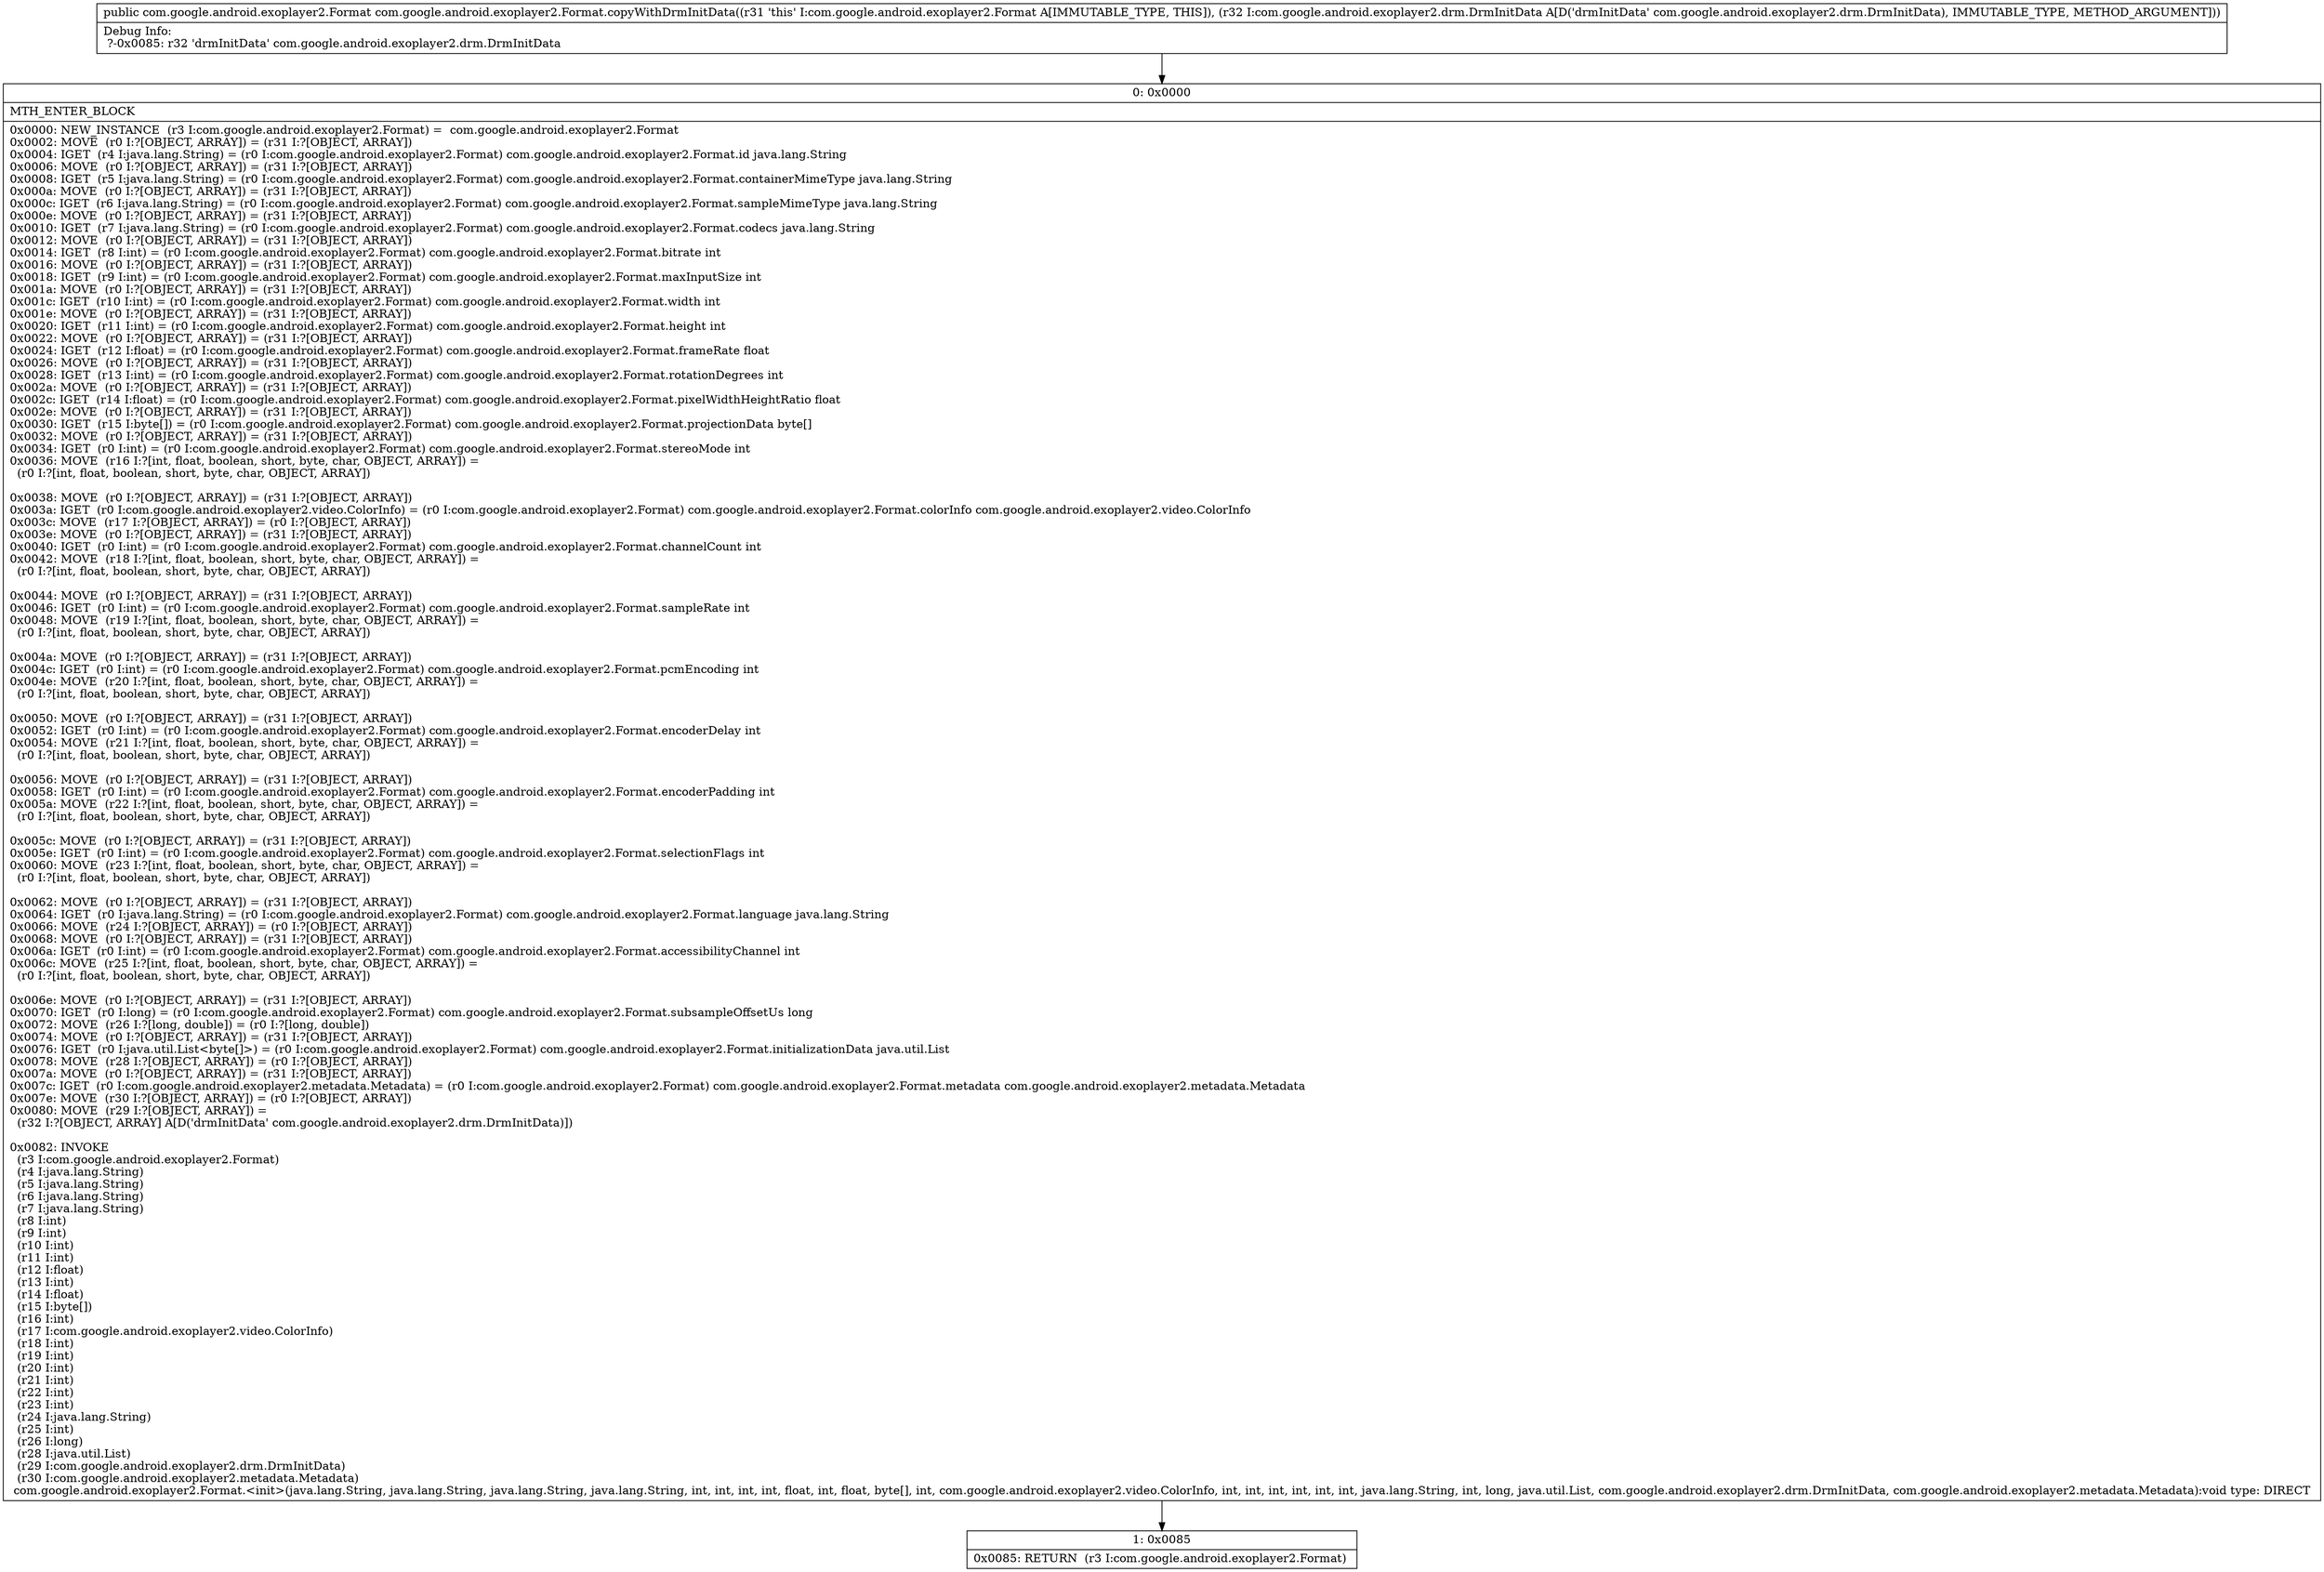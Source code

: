 digraph "CFG forcom.google.android.exoplayer2.Format.copyWithDrmInitData(Lcom\/google\/android\/exoplayer2\/drm\/DrmInitData;)Lcom\/google\/android\/exoplayer2\/Format;" {
Node_0 [shape=record,label="{0\:\ 0x0000|MTH_ENTER_BLOCK\l|0x0000: NEW_INSTANCE  (r3 I:com.google.android.exoplayer2.Format) =  com.google.android.exoplayer2.Format \l0x0002: MOVE  (r0 I:?[OBJECT, ARRAY]) = (r31 I:?[OBJECT, ARRAY]) \l0x0004: IGET  (r4 I:java.lang.String) = (r0 I:com.google.android.exoplayer2.Format) com.google.android.exoplayer2.Format.id java.lang.String \l0x0006: MOVE  (r0 I:?[OBJECT, ARRAY]) = (r31 I:?[OBJECT, ARRAY]) \l0x0008: IGET  (r5 I:java.lang.String) = (r0 I:com.google.android.exoplayer2.Format) com.google.android.exoplayer2.Format.containerMimeType java.lang.String \l0x000a: MOVE  (r0 I:?[OBJECT, ARRAY]) = (r31 I:?[OBJECT, ARRAY]) \l0x000c: IGET  (r6 I:java.lang.String) = (r0 I:com.google.android.exoplayer2.Format) com.google.android.exoplayer2.Format.sampleMimeType java.lang.String \l0x000e: MOVE  (r0 I:?[OBJECT, ARRAY]) = (r31 I:?[OBJECT, ARRAY]) \l0x0010: IGET  (r7 I:java.lang.String) = (r0 I:com.google.android.exoplayer2.Format) com.google.android.exoplayer2.Format.codecs java.lang.String \l0x0012: MOVE  (r0 I:?[OBJECT, ARRAY]) = (r31 I:?[OBJECT, ARRAY]) \l0x0014: IGET  (r8 I:int) = (r0 I:com.google.android.exoplayer2.Format) com.google.android.exoplayer2.Format.bitrate int \l0x0016: MOVE  (r0 I:?[OBJECT, ARRAY]) = (r31 I:?[OBJECT, ARRAY]) \l0x0018: IGET  (r9 I:int) = (r0 I:com.google.android.exoplayer2.Format) com.google.android.exoplayer2.Format.maxInputSize int \l0x001a: MOVE  (r0 I:?[OBJECT, ARRAY]) = (r31 I:?[OBJECT, ARRAY]) \l0x001c: IGET  (r10 I:int) = (r0 I:com.google.android.exoplayer2.Format) com.google.android.exoplayer2.Format.width int \l0x001e: MOVE  (r0 I:?[OBJECT, ARRAY]) = (r31 I:?[OBJECT, ARRAY]) \l0x0020: IGET  (r11 I:int) = (r0 I:com.google.android.exoplayer2.Format) com.google.android.exoplayer2.Format.height int \l0x0022: MOVE  (r0 I:?[OBJECT, ARRAY]) = (r31 I:?[OBJECT, ARRAY]) \l0x0024: IGET  (r12 I:float) = (r0 I:com.google.android.exoplayer2.Format) com.google.android.exoplayer2.Format.frameRate float \l0x0026: MOVE  (r0 I:?[OBJECT, ARRAY]) = (r31 I:?[OBJECT, ARRAY]) \l0x0028: IGET  (r13 I:int) = (r0 I:com.google.android.exoplayer2.Format) com.google.android.exoplayer2.Format.rotationDegrees int \l0x002a: MOVE  (r0 I:?[OBJECT, ARRAY]) = (r31 I:?[OBJECT, ARRAY]) \l0x002c: IGET  (r14 I:float) = (r0 I:com.google.android.exoplayer2.Format) com.google.android.exoplayer2.Format.pixelWidthHeightRatio float \l0x002e: MOVE  (r0 I:?[OBJECT, ARRAY]) = (r31 I:?[OBJECT, ARRAY]) \l0x0030: IGET  (r15 I:byte[]) = (r0 I:com.google.android.exoplayer2.Format) com.google.android.exoplayer2.Format.projectionData byte[] \l0x0032: MOVE  (r0 I:?[OBJECT, ARRAY]) = (r31 I:?[OBJECT, ARRAY]) \l0x0034: IGET  (r0 I:int) = (r0 I:com.google.android.exoplayer2.Format) com.google.android.exoplayer2.Format.stereoMode int \l0x0036: MOVE  (r16 I:?[int, float, boolean, short, byte, char, OBJECT, ARRAY]) = \l  (r0 I:?[int, float, boolean, short, byte, char, OBJECT, ARRAY])\l \l0x0038: MOVE  (r0 I:?[OBJECT, ARRAY]) = (r31 I:?[OBJECT, ARRAY]) \l0x003a: IGET  (r0 I:com.google.android.exoplayer2.video.ColorInfo) = (r0 I:com.google.android.exoplayer2.Format) com.google.android.exoplayer2.Format.colorInfo com.google.android.exoplayer2.video.ColorInfo \l0x003c: MOVE  (r17 I:?[OBJECT, ARRAY]) = (r0 I:?[OBJECT, ARRAY]) \l0x003e: MOVE  (r0 I:?[OBJECT, ARRAY]) = (r31 I:?[OBJECT, ARRAY]) \l0x0040: IGET  (r0 I:int) = (r0 I:com.google.android.exoplayer2.Format) com.google.android.exoplayer2.Format.channelCount int \l0x0042: MOVE  (r18 I:?[int, float, boolean, short, byte, char, OBJECT, ARRAY]) = \l  (r0 I:?[int, float, boolean, short, byte, char, OBJECT, ARRAY])\l \l0x0044: MOVE  (r0 I:?[OBJECT, ARRAY]) = (r31 I:?[OBJECT, ARRAY]) \l0x0046: IGET  (r0 I:int) = (r0 I:com.google.android.exoplayer2.Format) com.google.android.exoplayer2.Format.sampleRate int \l0x0048: MOVE  (r19 I:?[int, float, boolean, short, byte, char, OBJECT, ARRAY]) = \l  (r0 I:?[int, float, boolean, short, byte, char, OBJECT, ARRAY])\l \l0x004a: MOVE  (r0 I:?[OBJECT, ARRAY]) = (r31 I:?[OBJECT, ARRAY]) \l0x004c: IGET  (r0 I:int) = (r0 I:com.google.android.exoplayer2.Format) com.google.android.exoplayer2.Format.pcmEncoding int \l0x004e: MOVE  (r20 I:?[int, float, boolean, short, byte, char, OBJECT, ARRAY]) = \l  (r0 I:?[int, float, boolean, short, byte, char, OBJECT, ARRAY])\l \l0x0050: MOVE  (r0 I:?[OBJECT, ARRAY]) = (r31 I:?[OBJECT, ARRAY]) \l0x0052: IGET  (r0 I:int) = (r0 I:com.google.android.exoplayer2.Format) com.google.android.exoplayer2.Format.encoderDelay int \l0x0054: MOVE  (r21 I:?[int, float, boolean, short, byte, char, OBJECT, ARRAY]) = \l  (r0 I:?[int, float, boolean, short, byte, char, OBJECT, ARRAY])\l \l0x0056: MOVE  (r0 I:?[OBJECT, ARRAY]) = (r31 I:?[OBJECT, ARRAY]) \l0x0058: IGET  (r0 I:int) = (r0 I:com.google.android.exoplayer2.Format) com.google.android.exoplayer2.Format.encoderPadding int \l0x005a: MOVE  (r22 I:?[int, float, boolean, short, byte, char, OBJECT, ARRAY]) = \l  (r0 I:?[int, float, boolean, short, byte, char, OBJECT, ARRAY])\l \l0x005c: MOVE  (r0 I:?[OBJECT, ARRAY]) = (r31 I:?[OBJECT, ARRAY]) \l0x005e: IGET  (r0 I:int) = (r0 I:com.google.android.exoplayer2.Format) com.google.android.exoplayer2.Format.selectionFlags int \l0x0060: MOVE  (r23 I:?[int, float, boolean, short, byte, char, OBJECT, ARRAY]) = \l  (r0 I:?[int, float, boolean, short, byte, char, OBJECT, ARRAY])\l \l0x0062: MOVE  (r0 I:?[OBJECT, ARRAY]) = (r31 I:?[OBJECT, ARRAY]) \l0x0064: IGET  (r0 I:java.lang.String) = (r0 I:com.google.android.exoplayer2.Format) com.google.android.exoplayer2.Format.language java.lang.String \l0x0066: MOVE  (r24 I:?[OBJECT, ARRAY]) = (r0 I:?[OBJECT, ARRAY]) \l0x0068: MOVE  (r0 I:?[OBJECT, ARRAY]) = (r31 I:?[OBJECT, ARRAY]) \l0x006a: IGET  (r0 I:int) = (r0 I:com.google.android.exoplayer2.Format) com.google.android.exoplayer2.Format.accessibilityChannel int \l0x006c: MOVE  (r25 I:?[int, float, boolean, short, byte, char, OBJECT, ARRAY]) = \l  (r0 I:?[int, float, boolean, short, byte, char, OBJECT, ARRAY])\l \l0x006e: MOVE  (r0 I:?[OBJECT, ARRAY]) = (r31 I:?[OBJECT, ARRAY]) \l0x0070: IGET  (r0 I:long) = (r0 I:com.google.android.exoplayer2.Format) com.google.android.exoplayer2.Format.subsampleOffsetUs long \l0x0072: MOVE  (r26 I:?[long, double]) = (r0 I:?[long, double]) \l0x0074: MOVE  (r0 I:?[OBJECT, ARRAY]) = (r31 I:?[OBJECT, ARRAY]) \l0x0076: IGET  (r0 I:java.util.List\<byte[]\>) = (r0 I:com.google.android.exoplayer2.Format) com.google.android.exoplayer2.Format.initializationData java.util.List \l0x0078: MOVE  (r28 I:?[OBJECT, ARRAY]) = (r0 I:?[OBJECT, ARRAY]) \l0x007a: MOVE  (r0 I:?[OBJECT, ARRAY]) = (r31 I:?[OBJECT, ARRAY]) \l0x007c: IGET  (r0 I:com.google.android.exoplayer2.metadata.Metadata) = (r0 I:com.google.android.exoplayer2.Format) com.google.android.exoplayer2.Format.metadata com.google.android.exoplayer2.metadata.Metadata \l0x007e: MOVE  (r30 I:?[OBJECT, ARRAY]) = (r0 I:?[OBJECT, ARRAY]) \l0x0080: MOVE  (r29 I:?[OBJECT, ARRAY]) = \l  (r32 I:?[OBJECT, ARRAY] A[D('drmInitData' com.google.android.exoplayer2.drm.DrmInitData)])\l \l0x0082: INVOKE  \l  (r3 I:com.google.android.exoplayer2.Format)\l  (r4 I:java.lang.String)\l  (r5 I:java.lang.String)\l  (r6 I:java.lang.String)\l  (r7 I:java.lang.String)\l  (r8 I:int)\l  (r9 I:int)\l  (r10 I:int)\l  (r11 I:int)\l  (r12 I:float)\l  (r13 I:int)\l  (r14 I:float)\l  (r15 I:byte[])\l  (r16 I:int)\l  (r17 I:com.google.android.exoplayer2.video.ColorInfo)\l  (r18 I:int)\l  (r19 I:int)\l  (r20 I:int)\l  (r21 I:int)\l  (r22 I:int)\l  (r23 I:int)\l  (r24 I:java.lang.String)\l  (r25 I:int)\l  (r26 I:long)\l  (r28 I:java.util.List)\l  (r29 I:com.google.android.exoplayer2.drm.DrmInitData)\l  (r30 I:com.google.android.exoplayer2.metadata.Metadata)\l com.google.android.exoplayer2.Format.\<init\>(java.lang.String, java.lang.String, java.lang.String, java.lang.String, int, int, int, int, float, int, float, byte[], int, com.google.android.exoplayer2.video.ColorInfo, int, int, int, int, int, int, java.lang.String, int, long, java.util.List, com.google.android.exoplayer2.drm.DrmInitData, com.google.android.exoplayer2.metadata.Metadata):void type: DIRECT \l}"];
Node_1 [shape=record,label="{1\:\ 0x0085|0x0085: RETURN  (r3 I:com.google.android.exoplayer2.Format) \l}"];
MethodNode[shape=record,label="{public com.google.android.exoplayer2.Format com.google.android.exoplayer2.Format.copyWithDrmInitData((r31 'this' I:com.google.android.exoplayer2.Format A[IMMUTABLE_TYPE, THIS]), (r32 I:com.google.android.exoplayer2.drm.DrmInitData A[D('drmInitData' com.google.android.exoplayer2.drm.DrmInitData), IMMUTABLE_TYPE, METHOD_ARGUMENT]))  | Debug Info:\l  ?\-0x0085: r32 'drmInitData' com.google.android.exoplayer2.drm.DrmInitData\l}"];
MethodNode -> Node_0;
Node_0 -> Node_1;
}

